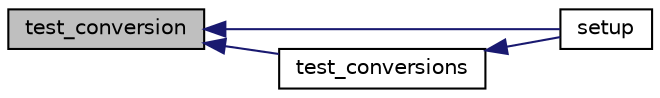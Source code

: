 digraph "test_conversion"
{
 // INTERACTIVE_SVG=YES
  edge [fontname="Helvetica",fontsize="10",labelfontname="Helvetica",labelfontsize="10"];
  node [fontname="Helvetica",fontsize="10",shape=record];
  rankdir="LR";
  Node1 [label="test_conversion",height=0.2,width=0.4,color="black", fillcolor="grey75", style="filled", fontcolor="black"];
  Node1 -> Node2 [dir="back",color="midnightblue",fontsize="10",style="solid",fontname="Helvetica"];
  Node2 [label="setup",height=0.2,width=0.4,color="black", fillcolor="white", style="filled",URL="$eulers_8cpp.html#a7dfd9b79bc5a37d7df40207afbc5431f"];
  Node1 -> Node3 [dir="back",color="midnightblue",fontsize="10",style="solid",fontname="Helvetica"];
  Node3 [label="test_conversions",height=0.2,width=0.4,color="black", fillcolor="white", style="filled",URL="$eulers_8cpp.html#ac5851b63c32809e725e1fadbec137224"];
  Node3 -> Node2 [dir="back",color="midnightblue",fontsize="10",style="solid",fontname="Helvetica"];
}
